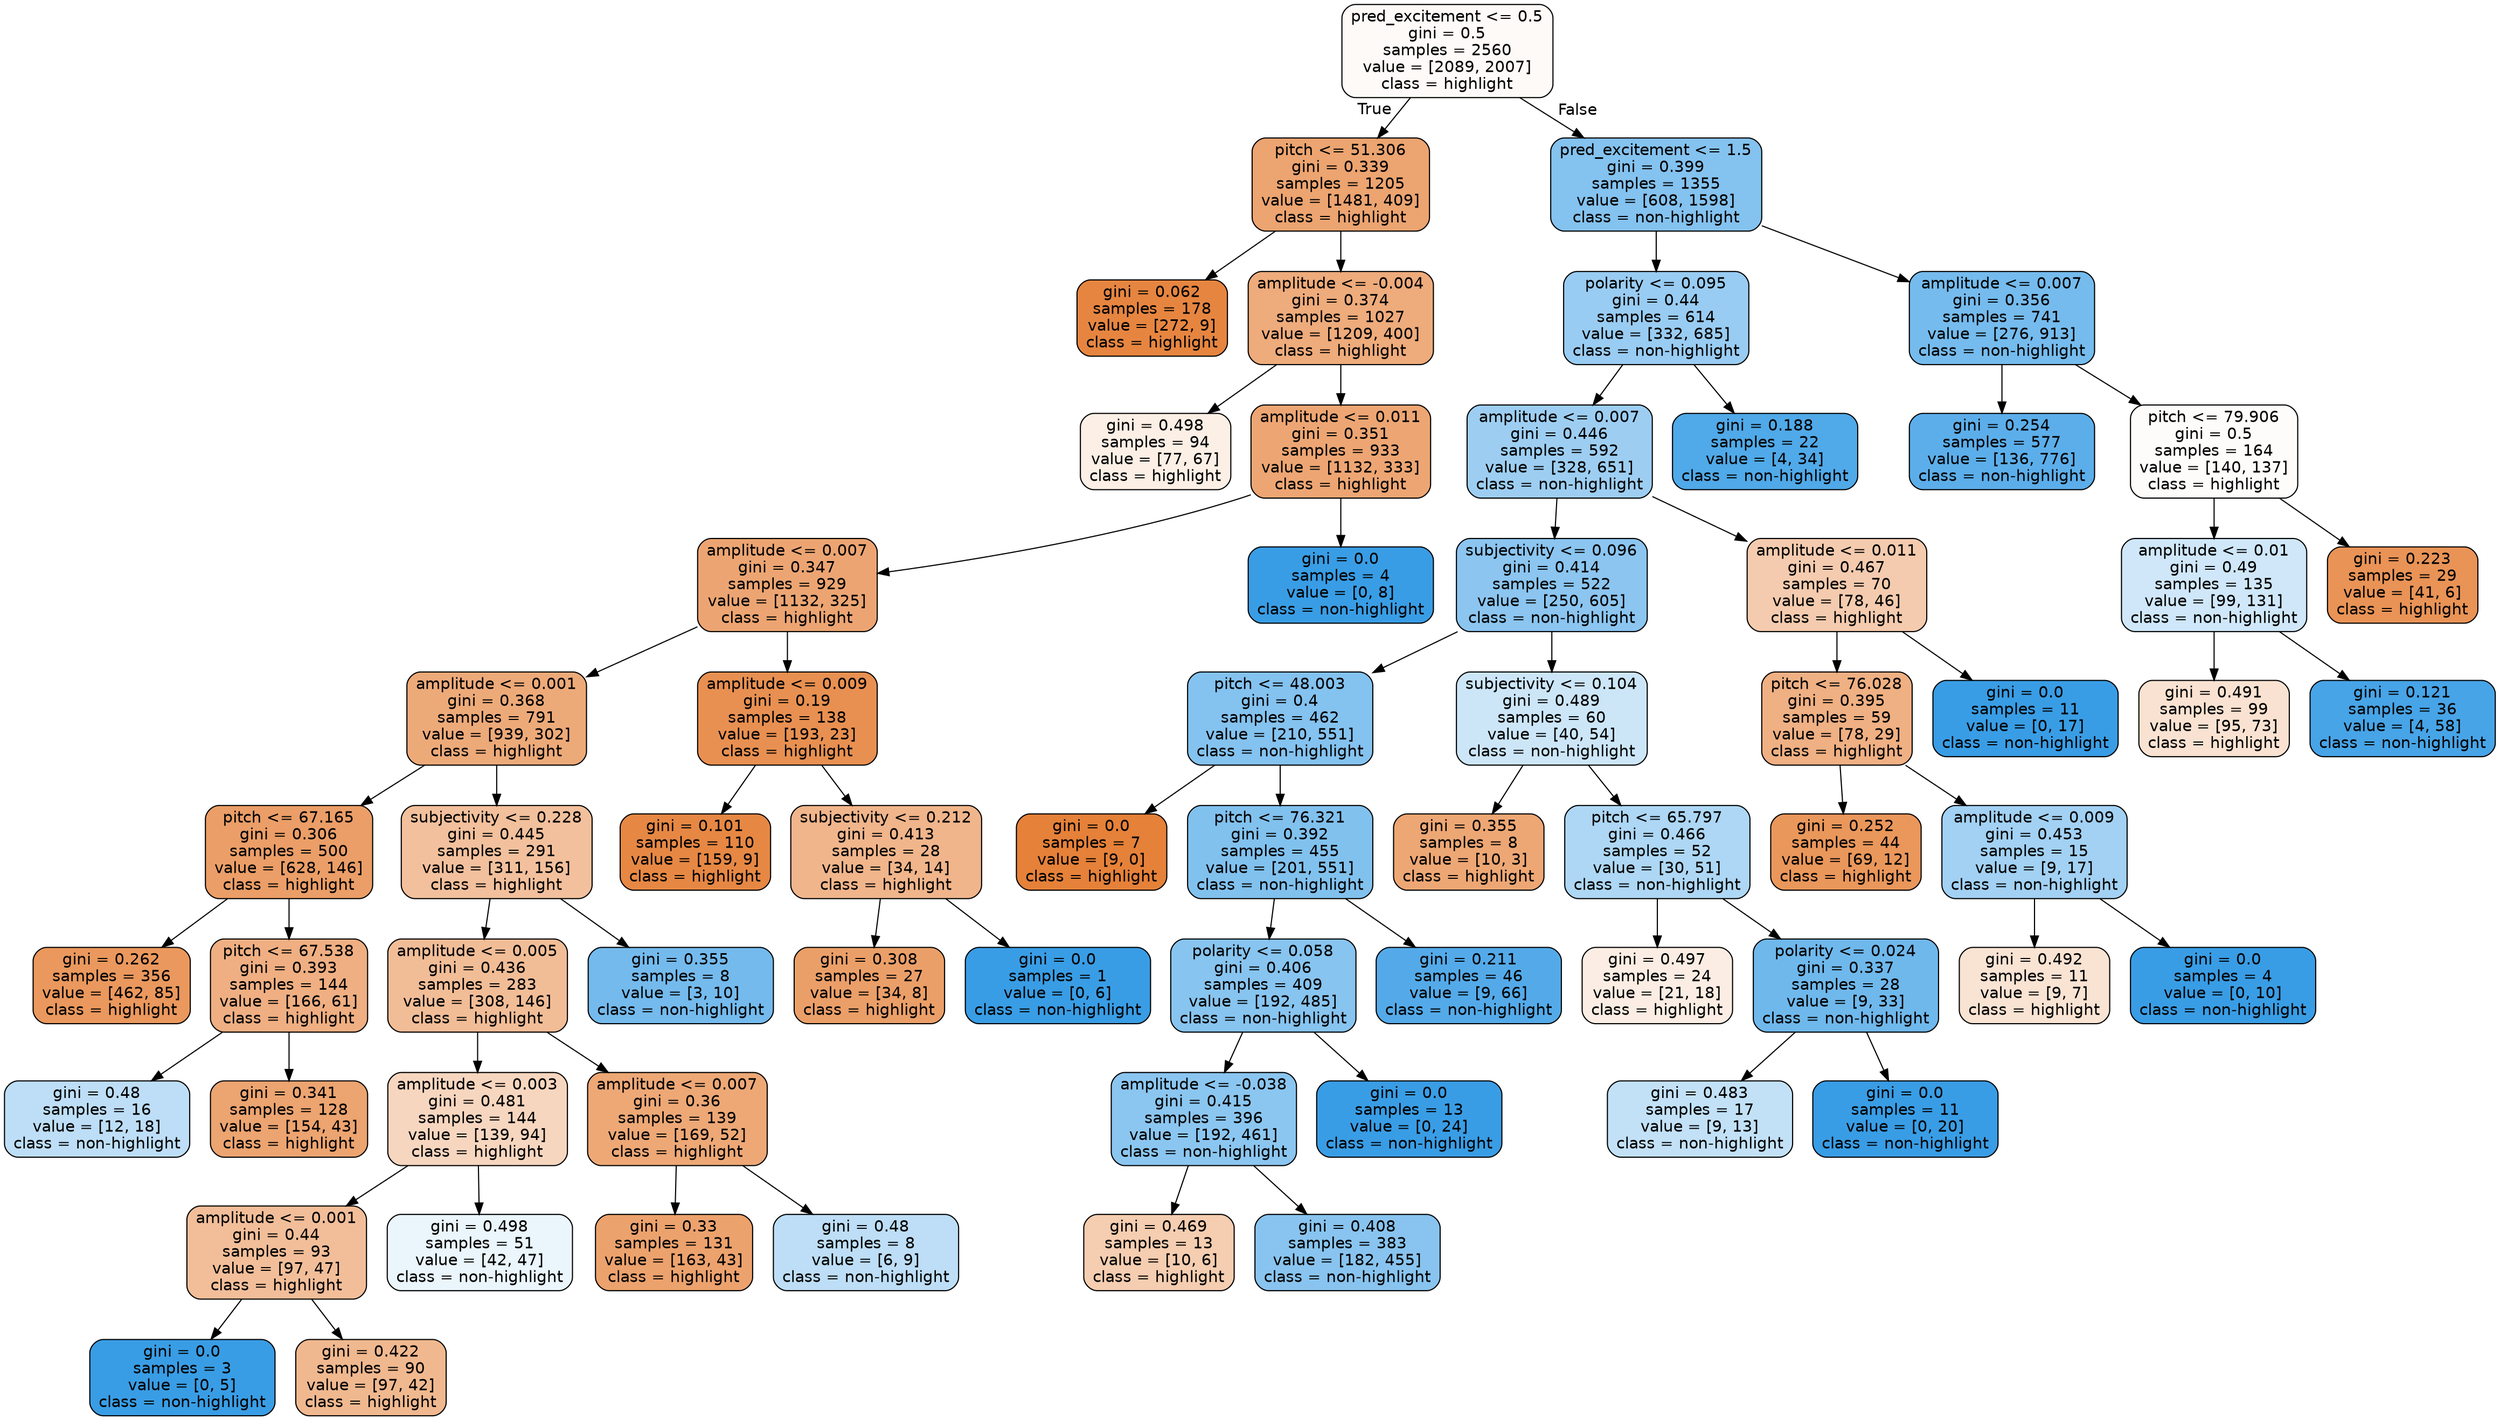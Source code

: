 digraph Tree {
node [shape=box, style="filled, rounded", color="black", fontname=helvetica] ;
edge [fontname=helvetica] ;
0 [label="pred_excitement <= 0.5\ngini = 0.5\nsamples = 2560\nvalue = [2089, 2007]\nclass = highlight", fillcolor="#fefaf7"] ;
1 [label="pitch <= 51.306\ngini = 0.339\nsamples = 1205\nvalue = [1481, 409]\nclass = highlight", fillcolor="#eca470"] ;
0 -> 1 [labeldistance=2.5, labelangle=45, headlabel="True"] ;
3 [label="gini = 0.062\nsamples = 178\nvalue = [272, 9]\nclass = highlight", fillcolor="#e68540"] ;
1 -> 3 ;
4 [label="amplitude <= -0.004\ngini = 0.374\nsamples = 1027\nvalue = [1209, 400]\nclass = highlight", fillcolor="#eeab7b"] ;
1 -> 4 ;
5 [label="gini = 0.498\nsamples = 94\nvalue = [77, 67]\nclass = highlight", fillcolor="#fcefe5"] ;
4 -> 5 ;
6 [label="amplitude <= 0.011\ngini = 0.351\nsamples = 933\nvalue = [1132, 333]\nclass = highlight", fillcolor="#eda673"] ;
4 -> 6 ;
15 [label="amplitude <= 0.007\ngini = 0.347\nsamples = 929\nvalue = [1132, 325]\nclass = highlight", fillcolor="#eca572"] ;
6 -> 15 ;
17 [label="amplitude <= 0.001\ngini = 0.368\nsamples = 791\nvalue = [939, 302]\nclass = highlight", fillcolor="#edaa79"] ;
15 -> 17 ;
19 [label="pitch <= 67.165\ngini = 0.306\nsamples = 500\nvalue = [628, 146]\nclass = highlight", fillcolor="#eb9e67"] ;
17 -> 19 ;
35 [label="gini = 0.262\nsamples = 356\nvalue = [462, 85]\nclass = highlight", fillcolor="#ea985d"] ;
19 -> 35 ;
36 [label="pitch <= 67.538\ngini = 0.393\nsamples = 144\nvalue = [166, 61]\nclass = highlight", fillcolor="#efaf82"] ;
19 -> 36 ;
37 [label="gini = 0.48\nsamples = 16\nvalue = [12, 18]\nclass = non-highlight", fillcolor="#bddef6"] ;
36 -> 37 ;
38 [label="gini = 0.341\nsamples = 128\nvalue = [154, 43]\nclass = highlight", fillcolor="#eca470"] ;
36 -> 38 ;
20 [label="subjectivity <= 0.228\ngini = 0.445\nsamples = 291\nvalue = [311, 156]\nclass = highlight", fillcolor="#f2c09c"] ;
17 -> 20 ;
21 [label="amplitude <= 0.005\ngini = 0.436\nsamples = 283\nvalue = [308, 146]\nclass = highlight", fillcolor="#f1bd97"] ;
20 -> 21 ;
23 [label="amplitude <= 0.003\ngini = 0.481\nsamples = 144\nvalue = [139, 94]\nclass = highlight", fillcolor="#f7d6bf"] ;
21 -> 23 ;
25 [label="amplitude <= 0.001\ngini = 0.44\nsamples = 93\nvalue = [97, 47]\nclass = highlight", fillcolor="#f2be99"] ;
23 -> 25 ;
27 [label="gini = 0.0\nsamples = 3\nvalue = [0, 5]\nclass = non-highlight", fillcolor="#399de5"] ;
25 -> 27 ;
28 [label="gini = 0.422\nsamples = 90\nvalue = [97, 42]\nclass = highlight", fillcolor="#f0b88f"] ;
25 -> 28 ;
26 [label="gini = 0.498\nsamples = 51\nvalue = [42, 47]\nclass = non-highlight", fillcolor="#eaf5fc"] ;
23 -> 26 ;
24 [label="amplitude <= 0.007\ngini = 0.36\nsamples = 139\nvalue = [169, 52]\nclass = highlight", fillcolor="#eda876"] ;
21 -> 24 ;
29 [label="gini = 0.33\nsamples = 131\nvalue = [163, 43]\nclass = highlight", fillcolor="#eca26d"] ;
24 -> 29 ;
30 [label="gini = 0.48\nsamples = 8\nvalue = [6, 9]\nclass = non-highlight", fillcolor="#bddef6"] ;
24 -> 30 ;
22 [label="gini = 0.355\nsamples = 8\nvalue = [3, 10]\nclass = non-highlight", fillcolor="#74baed"] ;
20 -> 22 ;
18 [label="amplitude <= 0.009\ngini = 0.19\nsamples = 138\nvalue = [193, 23]\nclass = highlight", fillcolor="#e89051"] ;
15 -> 18 ;
31 [label="gini = 0.101\nsamples = 110\nvalue = [159, 9]\nclass = highlight", fillcolor="#e68844"] ;
18 -> 31 ;
32 [label="subjectivity <= 0.212\ngini = 0.413\nsamples = 28\nvalue = [34, 14]\nclass = highlight", fillcolor="#f0b58b"] ;
18 -> 32 ;
33 [label="gini = 0.308\nsamples = 27\nvalue = [34, 8]\nclass = highlight", fillcolor="#eb9f68"] ;
32 -> 33 ;
34 [label="gini = 0.0\nsamples = 1\nvalue = [0, 6]\nclass = non-highlight", fillcolor="#399de5"] ;
32 -> 34 ;
16 [label="gini = 0.0\nsamples = 4\nvalue = [0, 8]\nclass = non-highlight", fillcolor="#399de5"] ;
6 -> 16 ;
2 [label="pred_excitement <= 1.5\ngini = 0.399\nsamples = 1355\nvalue = [608, 1598]\nclass = non-highlight", fillcolor="#84c2ef"] ;
0 -> 2 [labeldistance=2.5, labelangle=-45, headlabel="False"] ;
7 [label="polarity <= 0.095\ngini = 0.44\nsamples = 614\nvalue = [332, 685]\nclass = non-highlight", fillcolor="#99ccf2"] ;
2 -> 7 ;
39 [label="amplitude <= 0.007\ngini = 0.446\nsamples = 592\nvalue = [328, 651]\nclass = non-highlight", fillcolor="#9dcef2"] ;
7 -> 39 ;
41 [label="subjectivity <= 0.096\ngini = 0.414\nsamples = 522\nvalue = [250, 605]\nclass = non-highlight", fillcolor="#8bc5f0"] ;
39 -> 41 ;
49 [label="pitch <= 48.003\ngini = 0.4\nsamples = 462\nvalue = [210, 551]\nclass = non-highlight", fillcolor="#84c2ef"] ;
41 -> 49 ;
51 [label="gini = 0.0\nsamples = 7\nvalue = [9, 0]\nclass = highlight", fillcolor="#e58139"] ;
49 -> 51 ;
52 [label="pitch <= 76.321\ngini = 0.392\nsamples = 455\nvalue = [201, 551]\nclass = non-highlight", fillcolor="#81c1ee"] ;
49 -> 52 ;
53 [label="polarity <= 0.058\ngini = 0.406\nsamples = 409\nvalue = [192, 485]\nclass = non-highlight", fillcolor="#87c4ef"] ;
52 -> 53 ;
55 [label="amplitude <= -0.038\ngini = 0.415\nsamples = 396\nvalue = [192, 461]\nclass = non-highlight", fillcolor="#8bc6f0"] ;
53 -> 55 ;
57 [label="gini = 0.469\nsamples = 13\nvalue = [10, 6]\nclass = highlight", fillcolor="#f5cdb0"] ;
55 -> 57 ;
58 [label="gini = 0.408\nsamples = 383\nvalue = [182, 455]\nclass = non-highlight", fillcolor="#88c4ef"] ;
55 -> 58 ;
56 [label="gini = 0.0\nsamples = 13\nvalue = [0, 24]\nclass = non-highlight", fillcolor="#399de5"] ;
53 -> 56 ;
54 [label="gini = 0.211\nsamples = 46\nvalue = [9, 66]\nclass = non-highlight", fillcolor="#54aae9"] ;
52 -> 54 ;
50 [label="subjectivity <= 0.104\ngini = 0.489\nsamples = 60\nvalue = [40, 54]\nclass = non-highlight", fillcolor="#cce6f8"] ;
41 -> 50 ;
59 [label="gini = 0.355\nsamples = 8\nvalue = [10, 3]\nclass = highlight", fillcolor="#eda774"] ;
50 -> 59 ;
60 [label="pitch <= 65.797\ngini = 0.466\nsamples = 52\nvalue = [30, 51]\nclass = non-highlight", fillcolor="#add7f4"] ;
50 -> 60 ;
61 [label="gini = 0.497\nsamples = 24\nvalue = [21, 18]\nclass = highlight", fillcolor="#fbede3"] ;
60 -> 61 ;
62 [label="polarity <= 0.024\ngini = 0.337\nsamples = 28\nvalue = [9, 33]\nclass = non-highlight", fillcolor="#6fb8ec"] ;
60 -> 62 ;
63 [label="gini = 0.483\nsamples = 17\nvalue = [9, 13]\nclass = non-highlight", fillcolor="#c2e1f7"] ;
62 -> 63 ;
64 [label="gini = 0.0\nsamples = 11\nvalue = [0, 20]\nclass = non-highlight", fillcolor="#399de5"] ;
62 -> 64 ;
42 [label="amplitude <= 0.011\ngini = 0.467\nsamples = 70\nvalue = [78, 46]\nclass = highlight", fillcolor="#f4cbae"] ;
39 -> 42 ;
43 [label="pitch <= 76.028\ngini = 0.395\nsamples = 59\nvalue = [78, 29]\nclass = highlight", fillcolor="#efb083"] ;
42 -> 43 ;
45 [label="gini = 0.252\nsamples = 44\nvalue = [69, 12]\nclass = highlight", fillcolor="#ea975b"] ;
43 -> 45 ;
46 [label="amplitude <= 0.009\ngini = 0.453\nsamples = 15\nvalue = [9, 17]\nclass = non-highlight", fillcolor="#a2d1f3"] ;
43 -> 46 ;
47 [label="gini = 0.492\nsamples = 11\nvalue = [9, 7]\nclass = highlight", fillcolor="#f9e3d3"] ;
46 -> 47 ;
48 [label="gini = 0.0\nsamples = 4\nvalue = [0, 10]\nclass = non-highlight", fillcolor="#399de5"] ;
46 -> 48 ;
44 [label="gini = 0.0\nsamples = 11\nvalue = [0, 17]\nclass = non-highlight", fillcolor="#399de5"] ;
42 -> 44 ;
40 [label="gini = 0.188\nsamples = 22\nvalue = [4, 34]\nclass = non-highlight", fillcolor="#50a9e8"] ;
7 -> 40 ;
8 [label="amplitude <= 0.007\ngini = 0.356\nsamples = 741\nvalue = [276, 913]\nclass = non-highlight", fillcolor="#75bbed"] ;
2 -> 8 ;
9 [label="gini = 0.254\nsamples = 577\nvalue = [136, 776]\nclass = non-highlight", fillcolor="#5caeea"] ;
8 -> 9 ;
10 [label="pitch <= 79.906\ngini = 0.5\nsamples = 164\nvalue = [140, 137]\nclass = highlight", fillcolor="#fefcfb"] ;
8 -> 10 ;
11 [label="amplitude <= 0.01\ngini = 0.49\nsamples = 135\nvalue = [99, 131]\nclass = non-highlight", fillcolor="#cfe7f9"] ;
10 -> 11 ;
13 [label="gini = 0.491\nsamples = 99\nvalue = [95, 73]\nclass = highlight", fillcolor="#f9e2d1"] ;
11 -> 13 ;
14 [label="gini = 0.121\nsamples = 36\nvalue = [4, 58]\nclass = non-highlight", fillcolor="#47a4e7"] ;
11 -> 14 ;
12 [label="gini = 0.223\nsamples = 29\nvalue = [41, 6]\nclass = highlight", fillcolor="#e99356"] ;
10 -> 12 ;
}